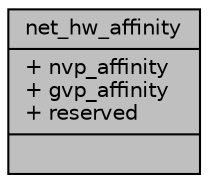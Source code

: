 digraph "net_hw_affinity"
{
 // INTERACTIVE_SVG=YES
 // LATEX_PDF_SIZE
  bgcolor="transparent";
  edge [fontname="Helvetica",fontsize="10",labelfontname="Helvetica",labelfontsize="10"];
  node [fontname="Helvetica",fontsize="10",shape=record];
  Node1 [label="{net_hw_affinity\n|+ nvp_affinity\l+ gvp_affinity\l+ reserved\l|}",height=0.2,width=0.4,color="black", fillcolor="grey75", style="filled", fontcolor="black",tooltip=" "];
}
